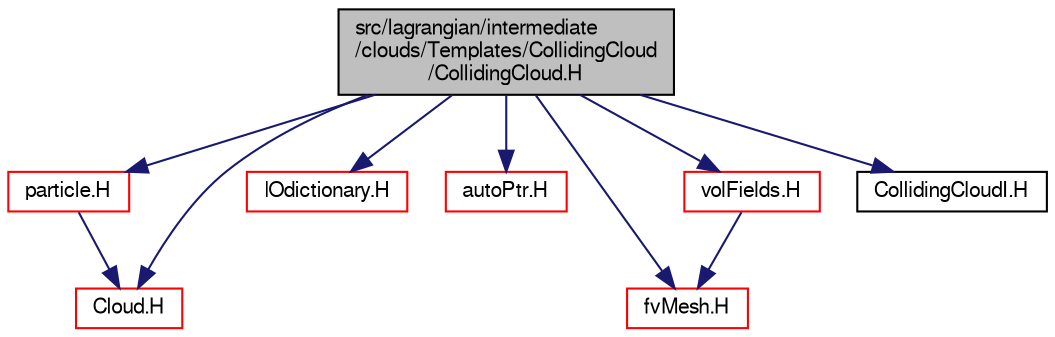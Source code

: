 digraph "src/lagrangian/intermediate/clouds/Templates/CollidingCloud/CollidingCloud.H"
{
  bgcolor="transparent";
  edge [fontname="FreeSans",fontsize="10",labelfontname="FreeSans",labelfontsize="10"];
  node [fontname="FreeSans",fontsize="10",shape=record];
  Node0 [label="src/lagrangian/intermediate\l/clouds/Templates/CollidingCloud\l/CollidingCloud.H",height=0.2,width=0.4,color="black", fillcolor="grey75", style="filled", fontcolor="black"];
  Node0 -> Node1 [color="midnightblue",fontsize="10",style="solid",fontname="FreeSans"];
  Node1 [label="particle.H",height=0.2,width=0.4,color="red",URL="$a04889.html"];
  Node1 -> Node47 [color="midnightblue",fontsize="10",style="solid",fontname="FreeSans"];
  Node47 [label="Cloud.H",height=0.2,width=0.4,color="red",URL="$a04847.html"];
  Node0 -> Node47 [color="midnightblue",fontsize="10",style="solid",fontname="FreeSans"];
  Node0 -> Node261 [color="midnightblue",fontsize="10",style="solid",fontname="FreeSans"];
  Node261 [label="IOdictionary.H",height=0.2,width=0.4,color="red",URL="$a09023.html"];
  Node0 -> Node62 [color="midnightblue",fontsize="10",style="solid",fontname="FreeSans"];
  Node62 [label="autoPtr.H",height=0.2,width=0.4,color="red",URL="$a11078.html"];
  Node0 -> Node295 [color="midnightblue",fontsize="10",style="solid",fontname="FreeSans"];
  Node295 [label="fvMesh.H",height=0.2,width=0.4,color="red",URL="$a03533.html"];
  Node0 -> Node327 [color="midnightblue",fontsize="10",style="solid",fontname="FreeSans"];
  Node327 [label="volFields.H",height=0.2,width=0.4,color="red",URL="$a02750.html"];
  Node327 -> Node295 [color="midnightblue",fontsize="10",style="solid",fontname="FreeSans"];
  Node0 -> Node358 [color="midnightblue",fontsize="10",style="solid",fontname="FreeSans"];
  Node358 [label="CollidingCloudI.H",height=0.2,width=0.4,color="black",URL="$a05186.html"];
}
